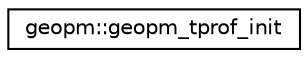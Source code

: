 digraph "Graphical Class Hierarchy"
{
  edge [fontname="Helvetica",fontsize="10",labelfontname="Helvetica",labelfontsize="10"];
  node [fontname="Helvetica",fontsize="10",shape=record];
  rankdir="LR";
  Node0 [label="geopm::geopm_tprof_init",height=0.2,width=0.4,color="black", fillcolor="white", style="filled",URL="$interfacegeopm_1_1geopm__tprof__init.html",tooltip="Fortran interface to geopm_tprof_init  C function. "];
}
